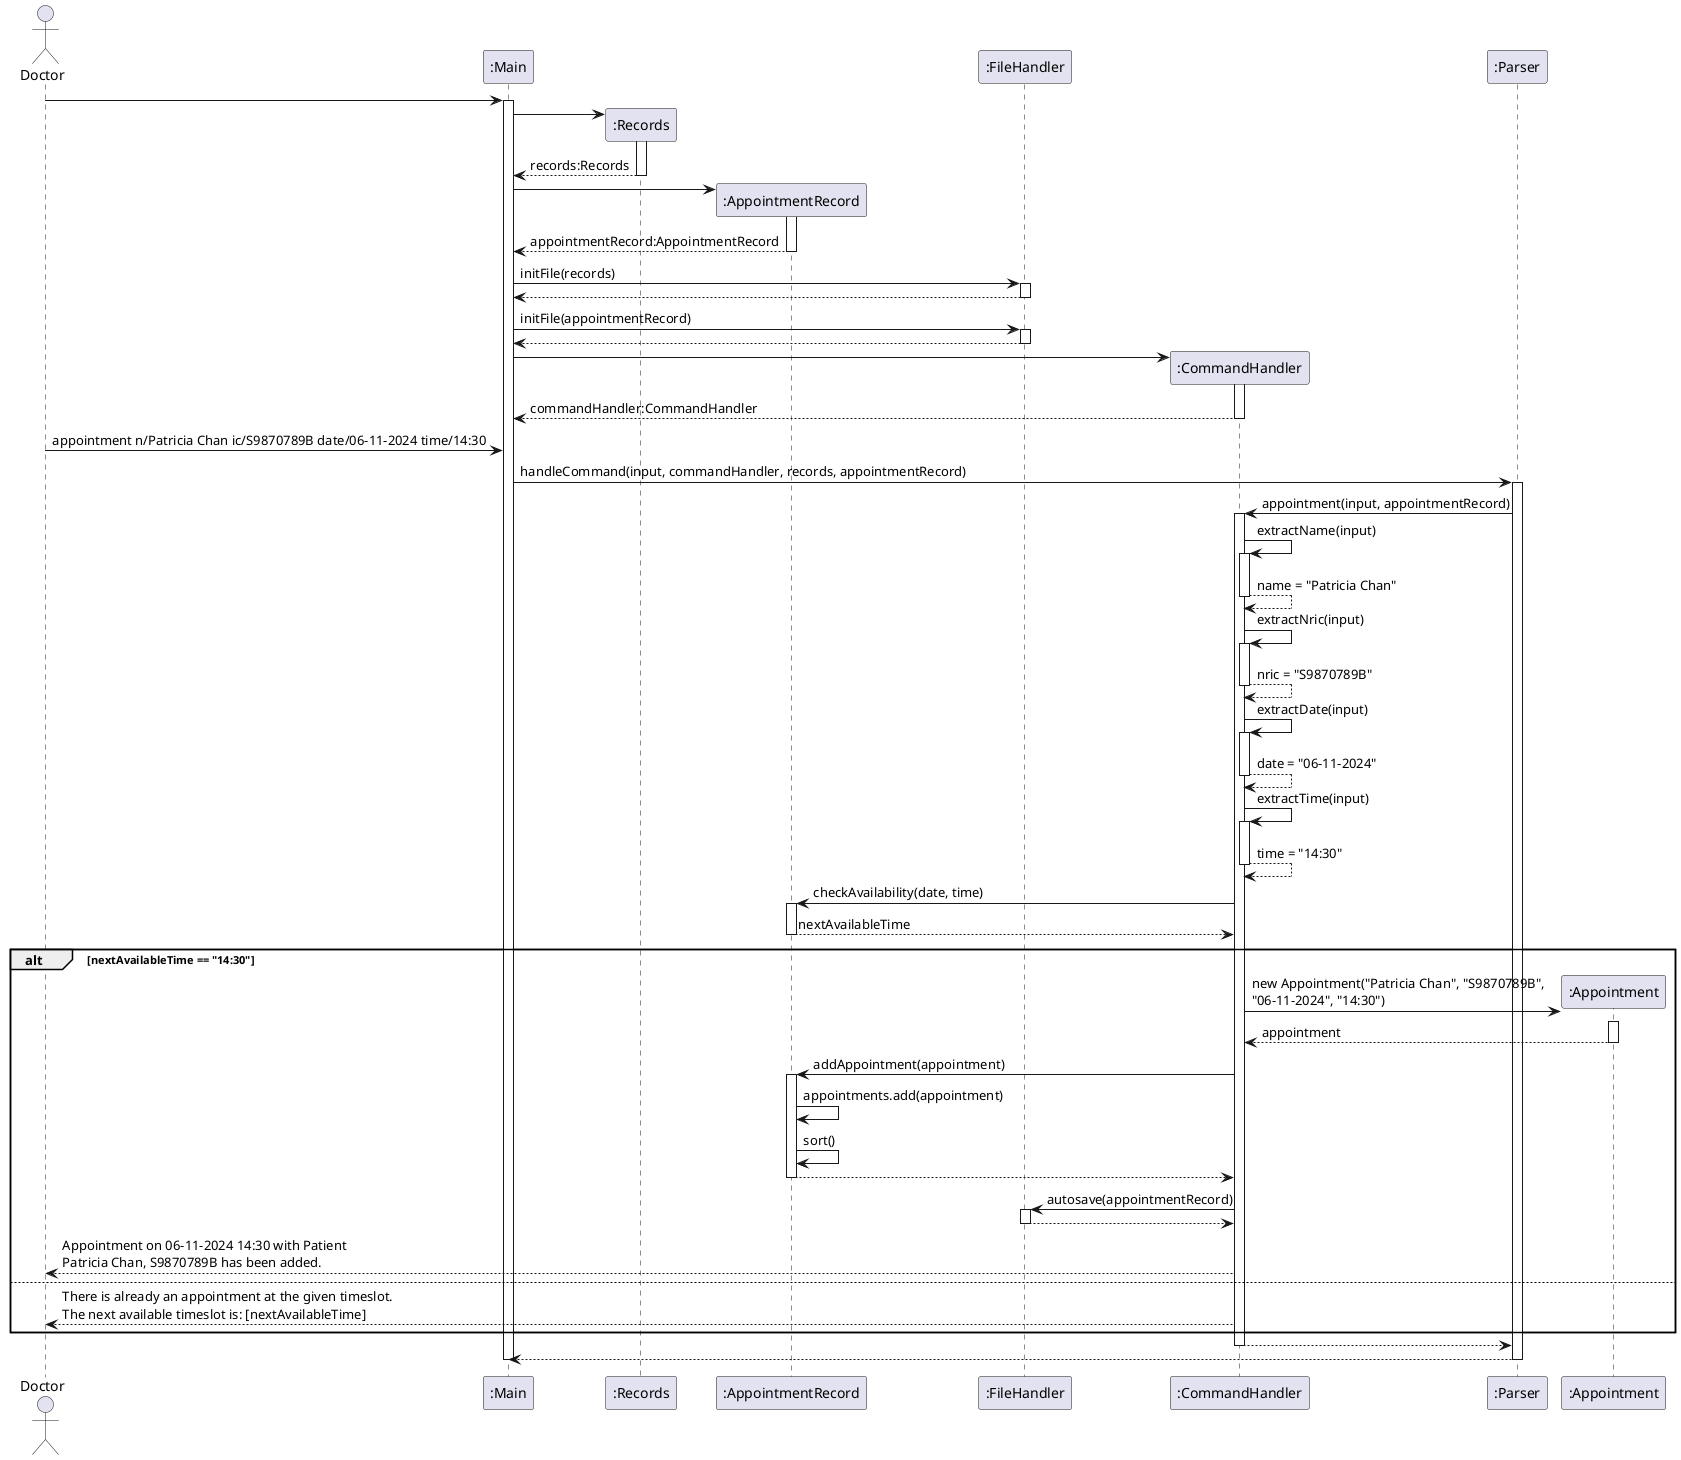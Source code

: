 @startuml
'https://plantuml.com/sequence-diagram


actor Doctor

Doctor -> ":Main" ++
":Main" -> ":Records" **
activate ":Records"
":Records" --> ":Main" --: records:Records

":Main" -> ":AppointmentRecord" **
activate ":AppointmentRecord"
":AppointmentRecord" --> ":Main" --: appointmentRecord:AppointmentRecord

":Main" -> ":FileHandler" ++: initFile(records)
":FileHandler" --> ":Main" --

":Main" -> ":FileHandler" ++: initFile(appointmentRecord)
":FileHandler" --> ":Main" --

":Main" -> ":CommandHandler" **
activate ":CommandHandler"
":CommandHandler" --> ":Main" --: commandHandler:CommandHandler

Doctor -> ":Main": appointment n/Patricia Chan ic/S9870789B date/06-11-2024 time/14:30

":Main" -> ":Parser" ++: handleCommand(input, commandHandler, records, appointmentRecord)
":Parser" -> ":CommandHandler" ++: appointment(input, appointmentRecord)

":CommandHandler" -> ":CommandHandler" ++: extractName(input)
":CommandHandler" --> ":CommandHandler" --: name = "Patricia Chan"

":CommandHandler" -> ":CommandHandler" ++: extractNric(input)
":CommandHandler" --> ":CommandHandler" --: nric = "S9870789B"

":CommandHandler" -> ":CommandHandler" ++: extractDate(input)
":CommandHandler" --> ":CommandHandler" --: date = "06-11-2024"

":CommandHandler" -> ":CommandHandler" ++: extractTime(input)
":CommandHandler" --> ":CommandHandler" --: time = "14:30"

":CommandHandler" -> ":AppointmentRecord" ++: checkAvailability(date, time)
":AppointmentRecord" --> ":CommandHandler" --: nextAvailableTime

alt nextAvailableTime == "14:30"
    create ":Appointment"
    ":CommandHandler" -> ":Appointment" **: new Appointment("Patricia Chan", "S9870789B",\n"06-11-2024", "14:30")
    activate ":Appointment"
    ":Appointment" --> ":CommandHandler" --: appointment

    ":CommandHandler" -> ":AppointmentRecord" ++: addAppointment(appointment)
    ":AppointmentRecord" -> ":AppointmentRecord": appointments.add(appointment)
    ":AppointmentRecord" -> ":AppointmentRecord": sort()
    return

    ":CommandHandler" -> ":FileHandler" ++: autosave(appointmentRecord)
    return

    Doctor <-- ":CommandHandler": Appointment on 06-11-2024 14:30 with Patient\nPatricia Chan, S9870789B has been added.
else
    Doctor <-- ":CommandHandler": There is already an appointment at the given timeslot.\nThe next available timeslot is: [nextAvailableTime]
end

":CommandHandler" --> ":Parser" --
":Parser" --> ":Main" --
deactivate ":Main"

@enduml